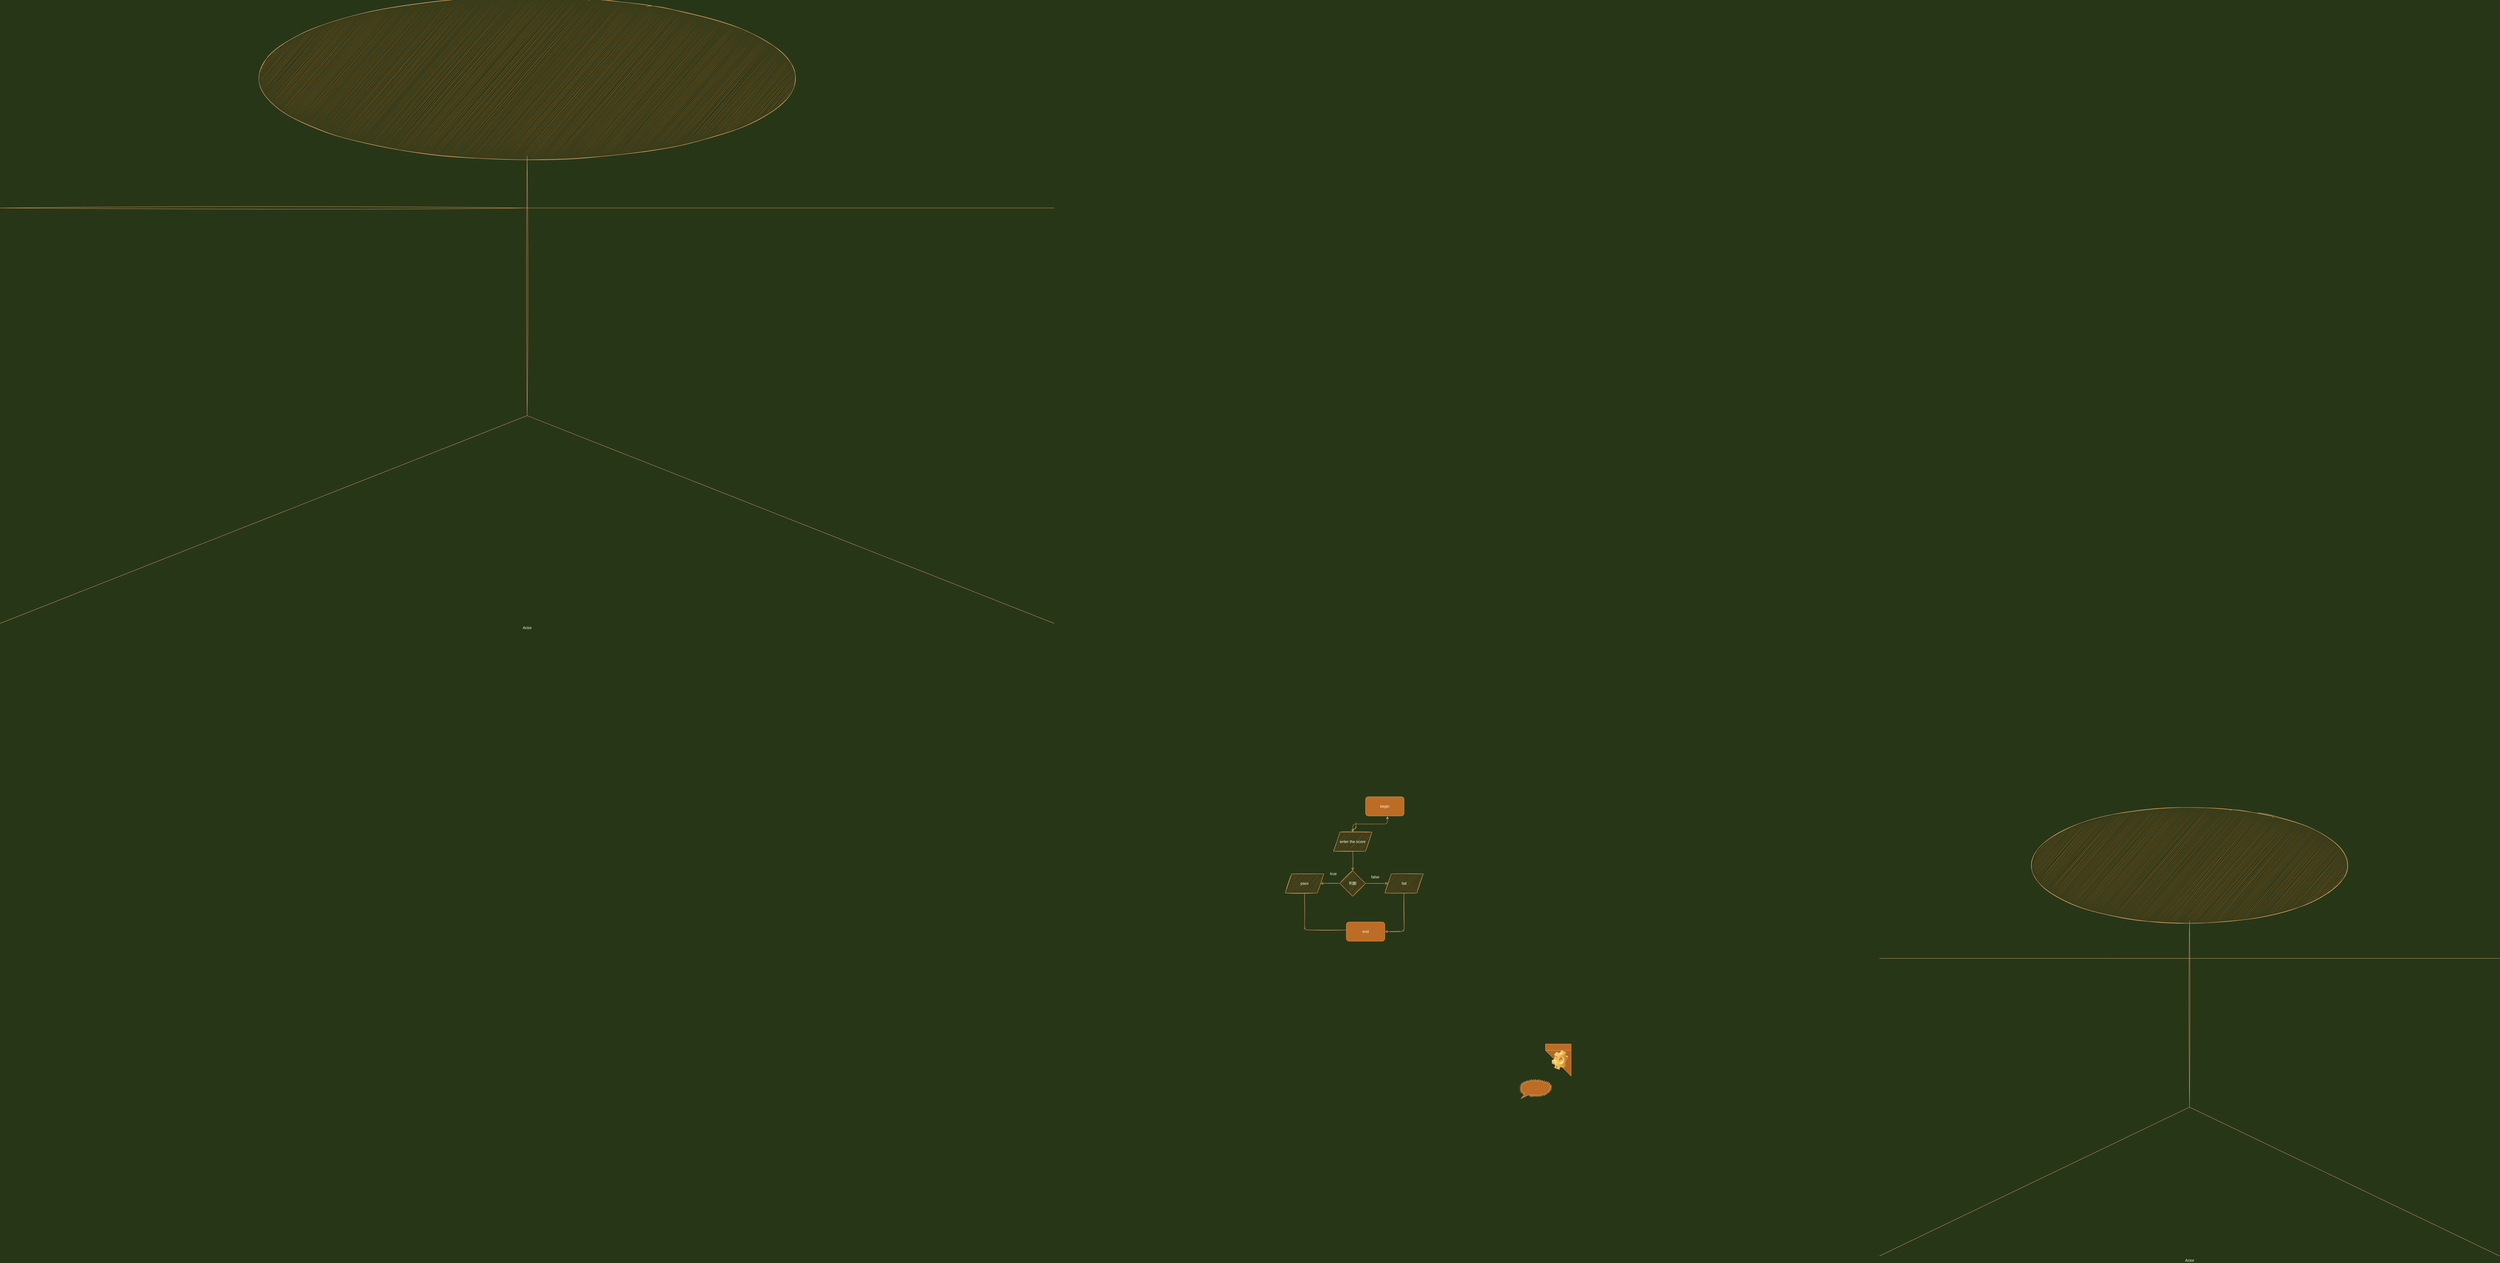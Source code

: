 <mxfile version="13.5.9" type="device"><diagram id="epin30uTqATXW848TYTg" name="Page-1"><mxGraphModel dx="5156" dy="4074" grid="1" gridSize="10" guides="1" tooltips="1" connect="1" arrows="1" fold="1" page="1" pageScale="1" pageWidth="827" pageHeight="1169" background="#283618" math="0" shadow="0"><root><mxCell id="0"/><mxCell id="1" parent="0"/><mxCell id="ZH1QAoZisrO27LAxiT4H-7" value="" style="edgeStyle=orthogonalEdgeStyle;orthogonalLoop=1;jettySize=auto;html=1;sketch=1;labelBackgroundColor=#283618;strokeColor=#DDA15E;fontColor=#FEFAE0;" edge="1" parent="1" target="ZH1QAoZisrO27LAxiT4H-3"><mxGeometry relative="1" as="geometry"><mxPoint x="400.0" y="110" as="sourcePoint"/></mxGeometry></mxCell><mxCell id="ZH1QAoZisrO27LAxiT4H-73" style="edgeStyle=orthogonalEdgeStyle;rounded=1;sketch=0;orthogonalLoop=1;jettySize=auto;html=1;entryX=0.568;entryY=1.012;entryDx=0;entryDy=0;entryPerimeter=0;strokeColor=#DDA15E;fillColor=#BC6C25;fontColor=#FEFAE0;" edge="1" parent="1" source="ZH1QAoZisrO27LAxiT4H-3" target="ZH1QAoZisrO27LAxiT4H-72"><mxGeometry relative="1" as="geometry"/></mxCell><mxCell id="ZH1QAoZisrO27LAxiT4H-3" value="enter the score" style="shape=parallelogram;perimeter=parallelogramPerimeter;whiteSpace=wrap;html=1;fixedSize=1;sketch=1;fillColor=#BC6C25;strokeColor=#DDA15E;fontColor=#FEFAE0;" vertex="1" parent="1"><mxGeometry x="330" y="140" width="120" height="60" as="geometry"/></mxCell><mxCell id="ZH1QAoZisrO27LAxiT4H-9" style="edgeStyle=orthogonalEdgeStyle;orthogonalLoop=1;jettySize=auto;html=1;exitX=0;exitY=0.5;exitDx=0;exitDy=0;entryX=1;entryY=0.5;entryDx=0;entryDy=0;sketch=1;labelBackgroundColor=#283618;strokeColor=#DDA15E;fontColor=#FEFAE0;" edge="1" parent="1" source="ZH1QAoZisrO27LAxiT4H-4" target="ZH1QAoZisrO27LAxiT4H-6"><mxGeometry relative="1" as="geometry"/></mxCell><mxCell id="ZH1QAoZisrO27LAxiT4H-10" style="edgeStyle=orthogonalEdgeStyle;orthogonalLoop=1;jettySize=auto;html=1;exitX=1;exitY=0.5;exitDx=0;exitDy=0;entryX=0;entryY=0.5;entryDx=0;entryDy=0;sketch=1;labelBackgroundColor=#283618;strokeColor=#DDA15E;fontColor=#FEFAE0;" edge="1" parent="1" source="ZH1QAoZisrO27LAxiT4H-4" target="ZH1QAoZisrO27LAxiT4H-5"><mxGeometry relative="1" as="geometry"/></mxCell><mxCell id="ZH1QAoZisrO27LAxiT4H-4" value="判斷" style="rhombus;whiteSpace=wrap;html=1;sketch=1;fillColor=#BC6C25;strokeColor=#DDA15E;fontColor=#FEFAE0;" vertex="1" parent="1"><mxGeometry x="350" y="260" width="80" height="80" as="geometry"/></mxCell><mxCell id="ZH1QAoZisrO27LAxiT4H-13" style="edgeStyle=orthogonalEdgeStyle;orthogonalLoop=1;jettySize=auto;html=1;exitX=0.5;exitY=1;exitDx=0;exitDy=0;sketch=1;labelBackgroundColor=#283618;strokeColor=#DDA15E;fontColor=#FEFAE0;entryX=1;entryY=0.5;entryDx=0;entryDy=0;" edge="1" parent="1" source="ZH1QAoZisrO27LAxiT4H-5" target="ZH1QAoZisrO27LAxiT4H-71"><mxGeometry relative="1" as="geometry"><mxPoint x="710" y="445" as="targetPoint"/></mxGeometry></mxCell><mxCell id="ZH1QAoZisrO27LAxiT4H-5" value="fail" style="shape=parallelogram;perimeter=parallelogramPerimeter;whiteSpace=wrap;html=1;fixedSize=1;sketch=1;fillColor=#BC6C25;strokeColor=#DDA15E;fontColor=#FEFAE0;" vertex="1" parent="1"><mxGeometry x="490" y="270" width="120" height="60" as="geometry"/></mxCell><mxCell id="ZH1QAoZisrO27LAxiT4H-11" style="edgeStyle=orthogonalEdgeStyle;orthogonalLoop=1;jettySize=auto;html=1;entryX=0.5;entryY=0;entryDx=0;entryDy=0;sketch=1;labelBackgroundColor=#283618;strokeColor=#DDA15E;fontColor=#FEFAE0;" edge="1" parent="1" source="ZH1QAoZisrO27LAxiT4H-6"><mxGeometry relative="1" as="geometry"><mxPoint x="390" y="430" as="targetPoint"/><Array as="points"><mxPoint x="240" y="445"/><mxPoint x="390" y="445"/></Array></mxGeometry></mxCell><mxCell id="ZH1QAoZisrO27LAxiT4H-6" value="pass" style="shape=parallelogram;perimeter=parallelogramPerimeter;whiteSpace=wrap;html=1;fixedSize=1;sketch=1;fillColor=#BC6C25;strokeColor=#DDA15E;fontColor=#FEFAE0;" vertex="1" parent="1"><mxGeometry x="180" y="270" width="120" height="60" as="geometry"/></mxCell><mxCell id="ZH1QAoZisrO27LAxiT4H-8" value="" style="endArrow=classic;html=1;entryX=0.5;entryY=0;entryDx=0;entryDy=0;exitX=0.5;exitY=1;exitDx=0;exitDy=0;sketch=1;labelBackgroundColor=#283618;strokeColor=#DDA15E;fontColor=#FEFAE0;" edge="1" parent="1" source="ZH1QAoZisrO27LAxiT4H-3" target="ZH1QAoZisrO27LAxiT4H-4"><mxGeometry width="50" height="50" relative="1" as="geometry"><mxPoint x="380" y="210" as="sourcePoint"/><mxPoint x="440" y="230" as="targetPoint"/></mxGeometry></mxCell><mxCell id="ZH1QAoZisrO27LAxiT4H-14" value="true" style="text;html=1;strokeColor=none;fillColor=none;align=center;verticalAlign=middle;whiteSpace=wrap;sketch=1;fontColor=#FEFAE0;" vertex="1" parent="1"><mxGeometry x="310" y="260" width="40" height="20" as="geometry"/></mxCell><mxCell id="ZH1QAoZisrO27LAxiT4H-15" value="false" style="text;html=1;strokeColor=none;fillColor=none;align=center;verticalAlign=middle;whiteSpace=wrap;sketch=1;fontColor=#FEFAE0;" vertex="1" parent="1"><mxGeometry x="440" y="270" width="40" height="20" as="geometry"/></mxCell><mxCell id="ZH1QAoZisrO27LAxiT4H-22" value="Actor" style="shape=umlActor;verticalLabelPosition=bottom;verticalAlign=top;html=1;outlineConnect=0;sketch=1;fillColor=#BC6C25;strokeColor=#DDA15E;fontColor=#FEFAE0;" vertex="1" parent="1"><mxGeometry x="2030" y="70" width="1930" height="1390" as="geometry"/></mxCell><mxCell id="ZH1QAoZisrO27LAxiT4H-23" value="Actor" style="shape=umlActor;verticalLabelPosition=bottom;verticalAlign=top;html=1;outlineConnect=0;sketch=1;fillColor=#BC6C25;strokeColor=#DDA15E;fontColor=#FEFAE0;" vertex="1" parent="1"><mxGeometry x="-3820" y="-2450" width="3280" height="1940" as="geometry"/></mxCell><mxCell id="ZH1QAoZisrO27LAxiT4H-58" value="" style="shape=note;whiteSpace=wrap;html=1;backgroundOutline=1;darkOpacity=0.05;sketch=0;strokeColor=#DDA15E;fillColor=#BC6C25;fontColor=#FEFAE0;size=80;direction=west;" vertex="1" parent="1"><mxGeometry x="990" y="800" width="80" height="100" as="geometry"/></mxCell><mxCell id="ZH1QAoZisrO27LAxiT4H-60" value="" style="shape=image;html=1;verticalLabelPosition=bottom;verticalAlign=top;imageAspect=1;aspect=fixed;image=img/clipart/Gear_128x128.png;sketch=0;strokeColor=#DDA15E;fillColor=#BC6C25;fontColor=#FEFAE0;" vertex="1" parent="1"><mxGeometry x="1010" y="819.5" width="52" height="61" as="geometry"/></mxCell><mxCell id="ZH1QAoZisrO27LAxiT4H-61" value="" style="whiteSpace=wrap;html=1;shape=mxgraph.basic.loud_callout;sketch=0;strokeColor=#DDA15E;fillColor=#BC6C25;fontColor=#FEFAE0;" vertex="1" parent="1"><mxGeometry x="910" y="910" width="100" height="60" as="geometry"/></mxCell><mxCell id="ZH1QAoZisrO27LAxiT4H-71" value="end" style="rounded=1;whiteSpace=wrap;html=1;sketch=0;strokeColor=#DDA15E;fillColor=#BC6C25;fontColor=#FEFAE0;" vertex="1" parent="1"><mxGeometry x="370" y="420" width="120" height="60" as="geometry"/></mxCell><mxCell id="ZH1QAoZisrO27LAxiT4H-72" value="begin&lt;br&gt;" style="rounded=1;whiteSpace=wrap;html=1;sketch=0;strokeColor=#DDA15E;fillColor=#BC6C25;fontColor=#FEFAE0;" vertex="1" parent="1"><mxGeometry x="430" y="30" width="120" height="60" as="geometry"/></mxCell></root></mxGraphModel></diagram></mxfile>